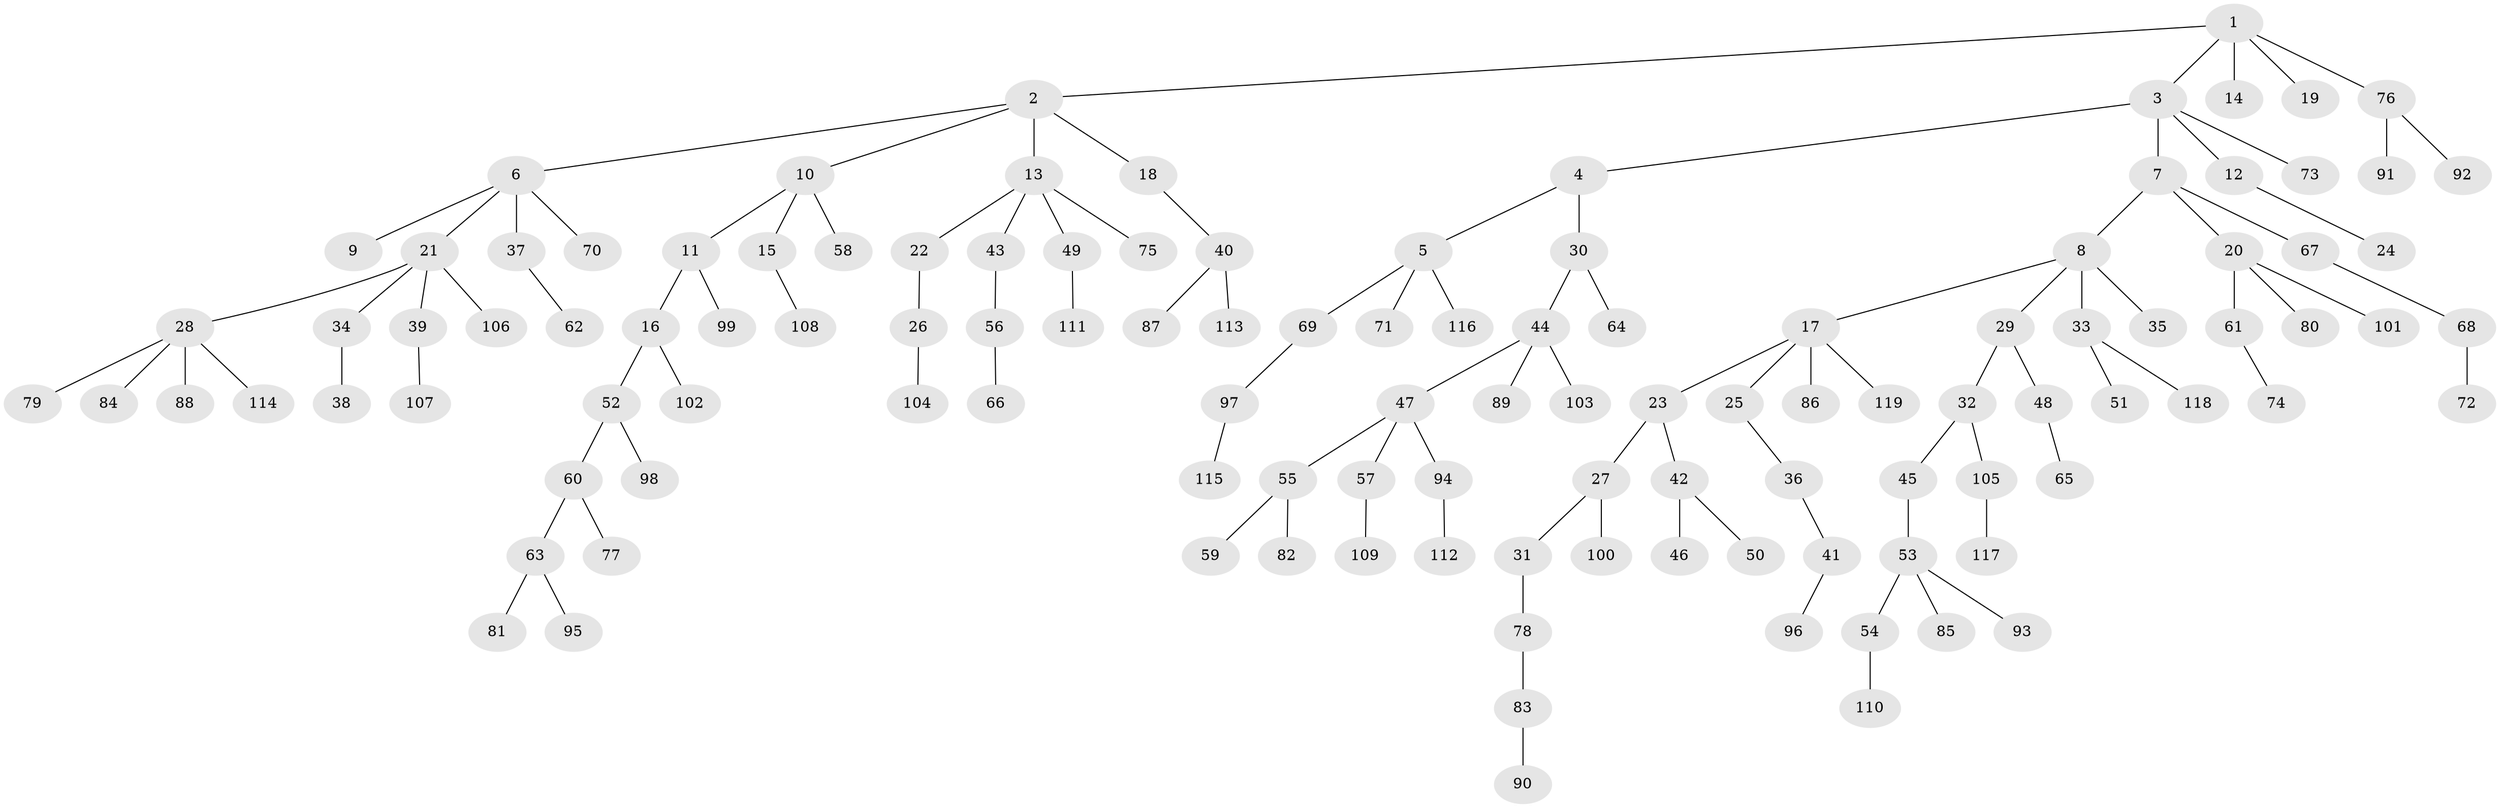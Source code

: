 // coarse degree distribution, {6: 0.036585365853658534, 5: 0.06097560975609756, 7: 0.012195121951219513, 4: 0.04878048780487805, 1: 0.5853658536585366, 3: 0.07317073170731707, 2: 0.18292682926829268}
// Generated by graph-tools (version 1.1) at 2025/24/03/03/25 07:24:07]
// undirected, 119 vertices, 118 edges
graph export_dot {
graph [start="1"]
  node [color=gray90,style=filled];
  1;
  2;
  3;
  4;
  5;
  6;
  7;
  8;
  9;
  10;
  11;
  12;
  13;
  14;
  15;
  16;
  17;
  18;
  19;
  20;
  21;
  22;
  23;
  24;
  25;
  26;
  27;
  28;
  29;
  30;
  31;
  32;
  33;
  34;
  35;
  36;
  37;
  38;
  39;
  40;
  41;
  42;
  43;
  44;
  45;
  46;
  47;
  48;
  49;
  50;
  51;
  52;
  53;
  54;
  55;
  56;
  57;
  58;
  59;
  60;
  61;
  62;
  63;
  64;
  65;
  66;
  67;
  68;
  69;
  70;
  71;
  72;
  73;
  74;
  75;
  76;
  77;
  78;
  79;
  80;
  81;
  82;
  83;
  84;
  85;
  86;
  87;
  88;
  89;
  90;
  91;
  92;
  93;
  94;
  95;
  96;
  97;
  98;
  99;
  100;
  101;
  102;
  103;
  104;
  105;
  106;
  107;
  108;
  109;
  110;
  111;
  112;
  113;
  114;
  115;
  116;
  117;
  118;
  119;
  1 -- 2;
  1 -- 3;
  1 -- 14;
  1 -- 19;
  1 -- 76;
  2 -- 6;
  2 -- 10;
  2 -- 13;
  2 -- 18;
  3 -- 4;
  3 -- 7;
  3 -- 12;
  3 -- 73;
  4 -- 5;
  4 -- 30;
  5 -- 69;
  5 -- 71;
  5 -- 116;
  6 -- 9;
  6 -- 21;
  6 -- 37;
  6 -- 70;
  7 -- 8;
  7 -- 20;
  7 -- 67;
  8 -- 17;
  8 -- 29;
  8 -- 33;
  8 -- 35;
  10 -- 11;
  10 -- 15;
  10 -- 58;
  11 -- 16;
  11 -- 99;
  12 -- 24;
  13 -- 22;
  13 -- 43;
  13 -- 49;
  13 -- 75;
  15 -- 108;
  16 -- 52;
  16 -- 102;
  17 -- 23;
  17 -- 25;
  17 -- 86;
  17 -- 119;
  18 -- 40;
  20 -- 61;
  20 -- 80;
  20 -- 101;
  21 -- 28;
  21 -- 34;
  21 -- 39;
  21 -- 106;
  22 -- 26;
  23 -- 27;
  23 -- 42;
  25 -- 36;
  26 -- 104;
  27 -- 31;
  27 -- 100;
  28 -- 79;
  28 -- 84;
  28 -- 88;
  28 -- 114;
  29 -- 32;
  29 -- 48;
  30 -- 44;
  30 -- 64;
  31 -- 78;
  32 -- 45;
  32 -- 105;
  33 -- 51;
  33 -- 118;
  34 -- 38;
  36 -- 41;
  37 -- 62;
  39 -- 107;
  40 -- 87;
  40 -- 113;
  41 -- 96;
  42 -- 46;
  42 -- 50;
  43 -- 56;
  44 -- 47;
  44 -- 89;
  44 -- 103;
  45 -- 53;
  47 -- 55;
  47 -- 57;
  47 -- 94;
  48 -- 65;
  49 -- 111;
  52 -- 60;
  52 -- 98;
  53 -- 54;
  53 -- 85;
  53 -- 93;
  54 -- 110;
  55 -- 59;
  55 -- 82;
  56 -- 66;
  57 -- 109;
  60 -- 63;
  60 -- 77;
  61 -- 74;
  63 -- 81;
  63 -- 95;
  67 -- 68;
  68 -- 72;
  69 -- 97;
  76 -- 91;
  76 -- 92;
  78 -- 83;
  83 -- 90;
  94 -- 112;
  97 -- 115;
  105 -- 117;
}
